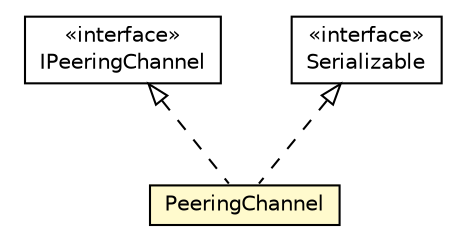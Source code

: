 #!/usr/local/bin/dot
#
# Class diagram 
# Generated by UMLGraph version R5_6-24-gf6e263 (http://www.umlgraph.org/)
#

digraph G {
	edge [fontname="Helvetica",fontsize=10,labelfontname="Helvetica",labelfontsize=10];
	node [fontname="Helvetica",fontsize=10,shape=plaintext];
	nodesep=0.25;
	ranksep=0.5;
	// org.universAAL.middleware.interfaces.space.model.IPeeringChannel
	c7703962 [label=<<table title="org.universAAL.middleware.interfaces.space.model.IPeeringChannel" border="0" cellborder="1" cellspacing="0" cellpadding="2" port="p" href="../../model/IPeeringChannel.html">
		<tr><td><table border="0" cellspacing="0" cellpadding="1">
<tr><td align="center" balign="center"> &#171;interface&#187; </td></tr>
<tr><td align="center" balign="center"> IPeeringChannel </td></tr>
		</table></td></tr>
		</table>>, URL="../../model/IPeeringChannel.html", fontname="Helvetica", fontcolor="black", fontsize=10.0];
	// org.universAAL.middleware.interfaces.space.xml.model.Space.PeeringChannel
	c7703966 [label=<<table title="org.universAAL.middleware.interfaces.space.xml.model.Space.PeeringChannel" border="0" cellborder="1" cellspacing="0" cellpadding="2" port="p" bgcolor="lemonChiffon" href="./Space.PeeringChannel.html">
		<tr><td><table border="0" cellspacing="0" cellpadding="1">
<tr><td align="center" balign="center"> PeeringChannel </td></tr>
		</table></td></tr>
		</table>>, URL="./Space.PeeringChannel.html", fontname="Helvetica", fontcolor="black", fontsize=10.0];
	//org.universAAL.middleware.interfaces.space.xml.model.Space.PeeringChannel implements java.io.Serializable
	c7706663:p -> c7703966:p [dir=back,arrowtail=empty,style=dashed];
	//org.universAAL.middleware.interfaces.space.xml.model.Space.PeeringChannel implements org.universAAL.middleware.interfaces.space.model.IPeeringChannel
	c7703962:p -> c7703966:p [dir=back,arrowtail=empty,style=dashed];
	// java.io.Serializable
	c7706663 [label=<<table title="java.io.Serializable" border="0" cellborder="1" cellspacing="0" cellpadding="2" port="p" href="http://java.sun.com/j2se/1.4.2/docs/api/java/io/Serializable.html">
		<tr><td><table border="0" cellspacing="0" cellpadding="1">
<tr><td align="center" balign="center"> &#171;interface&#187; </td></tr>
<tr><td align="center" balign="center"> Serializable </td></tr>
		</table></td></tr>
		</table>>, URL="http://java.sun.com/j2se/1.4.2/docs/api/java/io/Serializable.html", fontname="Helvetica", fontcolor="black", fontsize=10.0];
}

